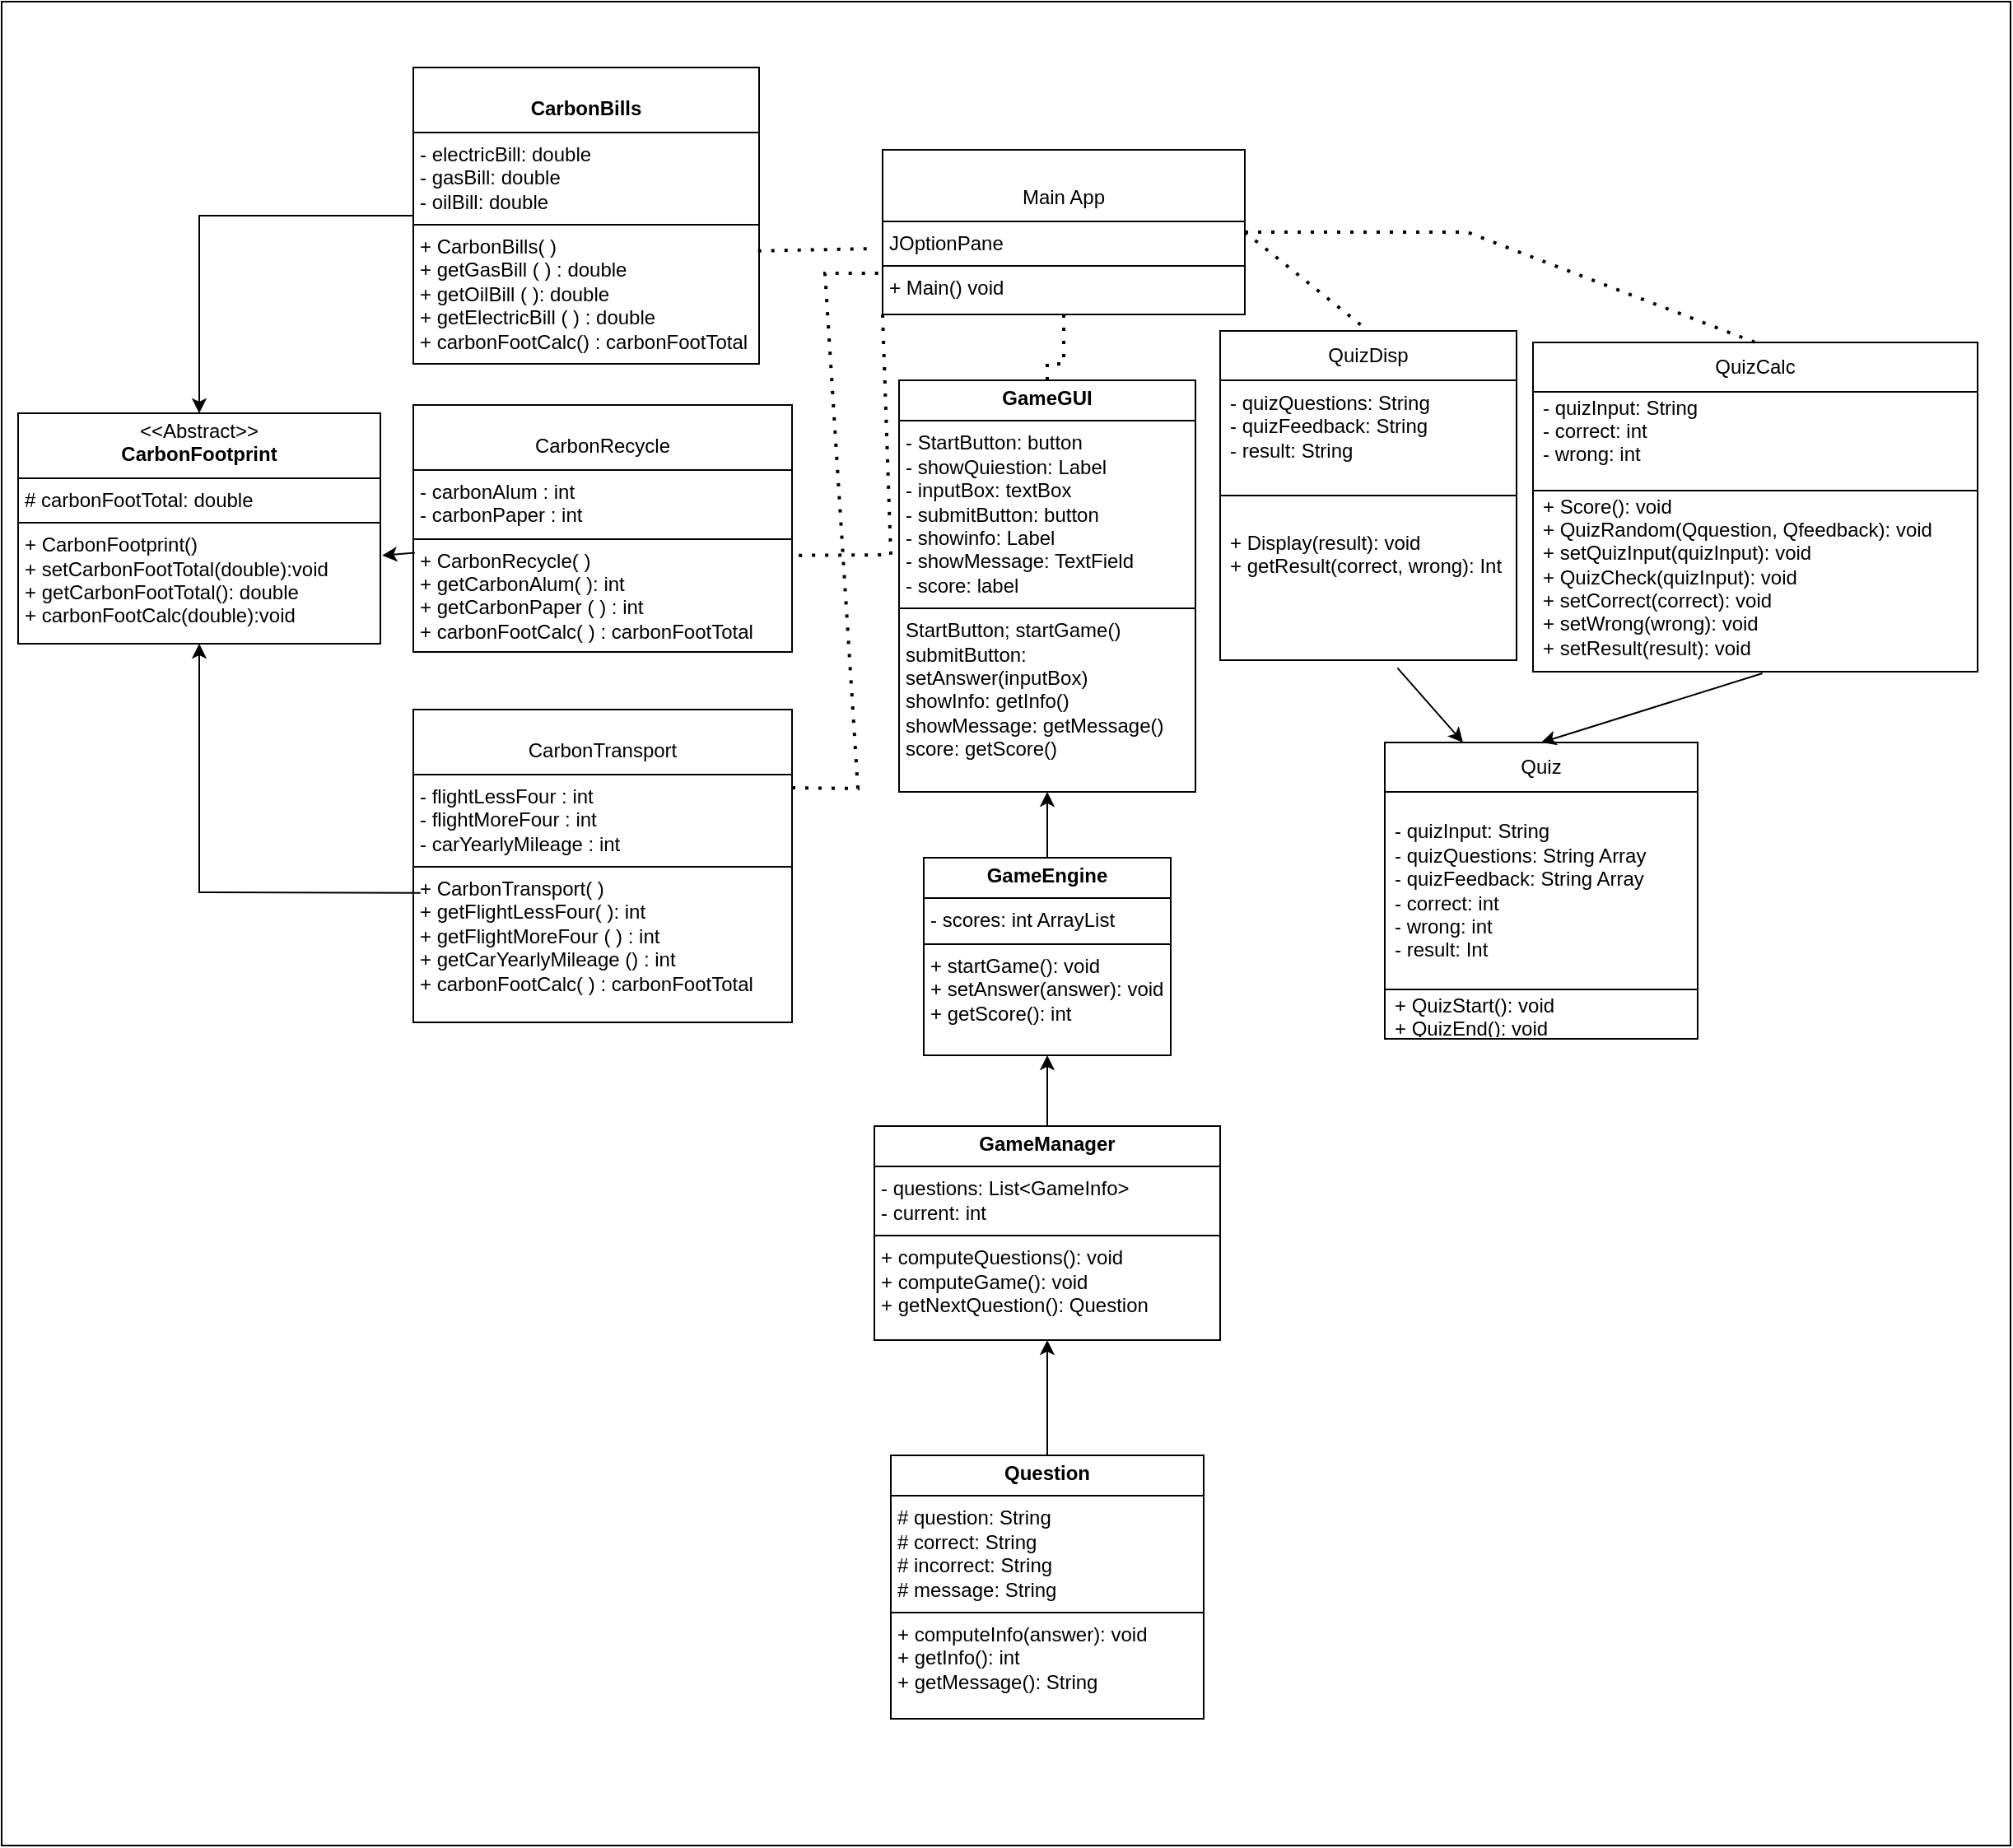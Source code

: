 <mxfile version="24.8.3">
  <diagram name="Page-1" id="mKwMsMspyi3Jhwcznm2L">
    <mxGraphModel dx="2407" dy="2249" grid="1" gridSize="10" guides="1" tooltips="1" connect="1" arrows="1" fold="1" page="1" pageScale="1" pageWidth="583" pageHeight="827" math="0" shadow="0">
      <root>
        <mxCell id="0" />
        <mxCell id="1" parent="0" />
        <mxCell id="8TMbdIRRHIcGyVjCH_df-20" value="" style="rounded=0;whiteSpace=wrap;html=1;" parent="1" vertex="1">
          <mxGeometry x="1080" y="-660" width="1220" height="1120" as="geometry" />
        </mxCell>
        <mxCell id="EtXlDy0WMmQifAjo24sU-2" value="&lt;p style=&quot;margin:0px;margin-top:4px;text-align:center;&quot;&gt;&amp;lt;&amp;lt;Abstract&amp;gt;&amp;gt;&lt;br&gt;&lt;b&gt;CarbonFootprint&lt;/b&gt;&lt;br&gt;&lt;/p&gt;&lt;hr size=&quot;1&quot; style=&quot;border-style:solid;&quot;&gt;&lt;p style=&quot;margin:0px;margin-left:4px;&quot;&gt;# carbonFootTotal: double&lt;br&gt;&lt;/p&gt;&lt;hr size=&quot;1&quot; style=&quot;border-style:solid;&quot;&gt;&lt;p style=&quot;margin:0px;margin-left:4px;&quot;&gt;+ CarbonFootprint()&lt;br&gt;+ setCarbonFootTotal(double):void&lt;/p&gt;&lt;p style=&quot;margin:0px;margin-left:4px;&quot;&gt;+ getCarbonFootTotal(): double&lt;/p&gt;&lt;p style=&quot;margin:0px;margin-left:4px;&quot;&gt;+ carbonFootCalc(double):void&lt;br&gt;&lt;/p&gt;" style="verticalAlign=top;align=left;overflow=fill;html=1;whiteSpace=wrap;" parent="1" vertex="1">
          <mxGeometry x="1090" y="-410" width="220" height="140" as="geometry" />
        </mxCell>
        <mxCell id="EtXlDy0WMmQifAjo24sU-3" value="&lt;p style=&quot;margin:0px;margin-top:4px;text-align:center;&quot;&gt;&lt;br&gt;&lt;b&gt;CarbonBills&lt;/b&gt;&lt;br&gt;&lt;/p&gt;&lt;hr size=&quot;1&quot; style=&quot;border-style:solid;&quot;&gt;&lt;p style=&quot;margin:0px;margin-left:4px;&quot;&gt;- electricBill: double&lt;/p&gt;&lt;p style=&quot;margin:0px;margin-left:4px;&quot;&gt;- gasBill: double&lt;/p&gt;&lt;p style=&quot;margin:0px;margin-left:4px;&quot;&gt;- oilBill: double&lt;br&gt;&lt;/p&gt;&lt;hr size=&quot;1&quot; style=&quot;border-style:solid;&quot;&gt;&lt;p style=&quot;margin:0px;margin-left:4px;&quot;&gt;+ CarbonBills( )&lt;br&gt;&lt;/p&gt;&lt;p style=&quot;margin:0px;margin-left:4px;&quot;&gt;+ getGasBill ( ) : double&lt;br&gt;+ getOilBill ( ): double&lt;/p&gt;&lt;p style=&quot;margin:0px;margin-left:4px;&quot;&gt;+ getElectricBill ( ) : double&lt;/p&gt;&lt;p style=&quot;margin:0px;margin-left:4px;&quot;&gt;+ carbonFootCalc() : carbonFootTotal&lt;br&gt;&lt;/p&gt;" style="verticalAlign=top;align=left;overflow=fill;html=1;whiteSpace=wrap;" parent="1" vertex="1">
          <mxGeometry x="1330" y="-620" width="210" height="180" as="geometry" />
        </mxCell>
        <mxCell id="FpWydN81HhYYlV08zpWJ-7" style="edgeStyle=orthogonalEdgeStyle;rounded=0;orthogonalLoop=1;jettySize=auto;html=1;exitX=0.5;exitY=0;exitDx=0;exitDy=0;entryX=0.5;entryY=1;entryDx=0;entryDy=0;" edge="1" parent="1" source="9AU2GGT-41QZaHfqYbBJ-1" target="FpWydN81HhYYlV08zpWJ-3">
          <mxGeometry relative="1" as="geometry" />
        </mxCell>
        <mxCell id="9AU2GGT-41QZaHfqYbBJ-1" value="&lt;p style=&quot;margin:0px;margin-top:4px;text-align:center;&quot;&gt;&lt;b&gt;GameEngine&lt;/b&gt;&lt;/p&gt;&lt;hr size=&quot;1&quot; style=&quot;border-style:solid;&quot;&gt;&lt;p style=&quot;margin:0px;margin-left:4px;&quot;&gt;- scores: int ArrayList&amp;nbsp;&lt;/p&gt;&lt;hr size=&quot;1&quot; style=&quot;border-style:solid;&quot;&gt;&lt;p style=&quot;margin:0px;margin-left:4px;&quot;&gt;+ startGame(): void&lt;br&gt;&lt;/p&gt;&lt;p style=&quot;margin:0px;margin-left:4px;&quot;&gt;+ setAnswer(answer): void&lt;/p&gt;&lt;p style=&quot;margin:0px;margin-left:4px;&quot;&gt;+ getScore(): int&lt;/p&gt;" style="verticalAlign=top;align=left;overflow=fill;html=1;whiteSpace=wrap;" parent="1" vertex="1">
          <mxGeometry x="1640" y="-140" width="150" height="120" as="geometry" />
        </mxCell>
        <mxCell id="FpWydN81HhYYlV08zpWJ-6" style="edgeStyle=orthogonalEdgeStyle;rounded=0;orthogonalLoop=1;jettySize=auto;html=1;exitX=0.5;exitY=0;exitDx=0;exitDy=0;entryX=0.5;entryY=1;entryDx=0;entryDy=0;" edge="1" parent="1" source="9AU2GGT-41QZaHfqYbBJ-2" target="9AU2GGT-41QZaHfqYbBJ-1">
          <mxGeometry relative="1" as="geometry" />
        </mxCell>
        <mxCell id="9AU2GGT-41QZaHfqYbBJ-2" value="&lt;p style=&quot;margin:0px;margin-top:4px;text-align:center;&quot;&gt;&lt;b&gt;GameManager&lt;/b&gt;&lt;/p&gt;&lt;hr size=&quot;1&quot; style=&quot;border-style:solid;&quot;&gt;&lt;p style=&quot;margin: 0px 0px 0px 4px;&quot;&gt;&lt;span style=&quot;background-color: initial;&quot;&gt;- questions: List&amp;lt;GameInfo&amp;gt;&lt;/span&gt;&lt;br&gt;&lt;/p&gt;&lt;p style=&quot;margin: 0px 0px 0px 4px;&quot;&gt;&lt;span style=&quot;background-color: initial;&quot;&gt;- current: int&lt;/span&gt;&lt;/p&gt;&lt;hr size=&quot;1&quot; style=&quot;border-style:solid;&quot;&gt;&lt;p style=&quot;margin:0px;margin-left:4px;&quot;&gt;+ computeQuestions(): void&lt;/p&gt;&lt;p style=&quot;margin:0px;margin-left:4px;&quot;&gt;+ computeGame(): void&lt;/p&gt;&lt;p style=&quot;margin:0px;margin-left:4px;&quot;&gt;+ getNextQuestion(): Question&lt;/p&gt;" style="verticalAlign=top;align=left;overflow=fill;html=1;whiteSpace=wrap;" parent="1" vertex="1">
          <mxGeometry x="1610" y="23" width="210" height="130" as="geometry" />
        </mxCell>
        <mxCell id="9AU2GGT-41QZaHfqYbBJ-4" style="edgeStyle=orthogonalEdgeStyle;rounded=0;orthogonalLoop=1;jettySize=auto;html=1;exitX=0.5;exitY=1;exitDx=0;exitDy=0;" parent="1" source="9AU2GGT-41QZaHfqYbBJ-2" target="9AU2GGT-41QZaHfqYbBJ-2" edge="1">
          <mxGeometry relative="1" as="geometry" />
        </mxCell>
        <mxCell id="FpWydN81HhYYlV08zpWJ-5" style="edgeStyle=orthogonalEdgeStyle;rounded=0;orthogonalLoop=1;jettySize=auto;html=1;exitX=0.5;exitY=0;exitDx=0;exitDy=0;entryX=0.5;entryY=1;entryDx=0;entryDy=0;" edge="1" parent="1" source="9AU2GGT-41QZaHfqYbBJ-5" target="9AU2GGT-41QZaHfqYbBJ-2">
          <mxGeometry relative="1" as="geometry" />
        </mxCell>
        <mxCell id="9AU2GGT-41QZaHfqYbBJ-5" value="&lt;p style=&quot;margin:0px;margin-top:4px;text-align:center;&quot;&gt;&lt;b&gt;Question&lt;/b&gt;&lt;/p&gt;&lt;hr size=&quot;1&quot; style=&quot;border-style:solid;&quot;&gt;&lt;p style=&quot;margin:0px;margin-left:4px;&quot;&gt;&lt;span style=&quot;background-color: initial;&quot;&gt;# question: String&amp;nbsp;&lt;/span&gt;&lt;br&gt;&lt;/p&gt;&lt;p style=&quot;margin:0px;margin-left:4px;&quot;&gt;# correct: String&amp;nbsp;&lt;/p&gt;&lt;p style=&quot;margin:0px;margin-left:4px;&quot;&gt;# incorrect: String&lt;/p&gt;&lt;p style=&quot;margin:0px;margin-left:4px;&quot;&gt;# message: String&lt;/p&gt;&lt;hr size=&quot;1&quot; style=&quot;border-style:solid;&quot;&gt;&lt;p style=&quot;margin:0px;margin-left:4px;&quot;&gt;&lt;span style=&quot;background-color: initial;&quot;&gt;+ computeInfo(answer): void&lt;/span&gt;&lt;/p&gt;&lt;p style=&quot;margin:0px;margin-left:4px;&quot;&gt;+ getInfo(): int&lt;/p&gt;&lt;p style=&quot;margin:0px;margin-left:4px;&quot;&gt;+ getMessage(): String&lt;/p&gt;" style="verticalAlign=top;align=left;overflow=fill;html=1;whiteSpace=wrap;" parent="1" vertex="1">
          <mxGeometry x="1620" y="223" width="190" height="160" as="geometry" />
        </mxCell>
        <mxCell id="UxWd18fx8wCpjhFANsoG-3" value="Quiz" style="swimlane;fontStyle=0;childLayout=stackLayout;horizontal=1;startSize=30;horizontalStack=0;resizeParent=1;resizeParentMax=0;resizeLast=0;collapsible=1;marginBottom=0;whiteSpace=wrap;html=1;" parent="1" vertex="1">
          <mxGeometry x="1920" y="-210" width="190" height="180" as="geometry" />
        </mxCell>
        <mxCell id="UxWd18fx8wCpjhFANsoG-4" value="&lt;div&gt;- quizInput: String&lt;br&gt;&lt;/div&gt;&lt;div&gt;- quizQuestions: String Array&lt;br&gt;&lt;/div&gt;&lt;div&gt;- quizFeedback: String Array&lt;br&gt;&lt;/div&gt;&lt;div&gt;- correct: int&lt;/div&gt;&lt;div&gt;- wrong: int&lt;/div&gt;&lt;div&gt;- result: Int&lt;br&gt;&lt;/div&gt;" style="text;strokeColor=none;fillColor=none;align=left;verticalAlign=middle;spacingLeft=4;spacingRight=4;overflow=hidden;points=[[0,0.5],[1,0.5]];portConstraint=eastwest;rotatable=0;whiteSpace=wrap;html=1;" parent="UxWd18fx8wCpjhFANsoG-3" vertex="1">
          <mxGeometry y="30" width="190" height="120" as="geometry" />
        </mxCell>
        <mxCell id="UxWd18fx8wCpjhFANsoG-5" value="&lt;div&gt;+ QuizStart(): void&lt;/div&gt;&lt;div&gt;+ QuizEnd(): void&lt;br&gt;&lt;/div&gt;" style="text;strokeColor=default;fillColor=default;align=left;verticalAlign=middle;spacingLeft=4;spacingRight=4;overflow=hidden;points=[[0,0.5],[1,0.5]];portConstraint=eastwest;rotatable=0;whiteSpace=wrap;html=1;" parent="UxWd18fx8wCpjhFANsoG-3" vertex="1">
          <mxGeometry y="150" width="190" height="30" as="geometry" />
        </mxCell>
        <mxCell id="UxWd18fx8wCpjhFANsoG-6" value="QuizCalc" style="swimlane;fontStyle=0;childLayout=stackLayout;horizontal=1;startSize=30;horizontalStack=0;resizeParent=1;resizeParentMax=0;resizeLast=0;collapsible=1;marginBottom=0;whiteSpace=wrap;html=1;" parent="1" vertex="1">
          <mxGeometry x="2010" y="-453" width="270" height="200" as="geometry" />
        </mxCell>
        <mxCell id="UxWd18fx8wCpjhFANsoG-7" value="&lt;div&gt;- quizInput: String&lt;/div&gt;&lt;div&gt;- correct: int&lt;/div&gt;&lt;div&gt;- wrong: int&lt;br&gt;&lt;/div&gt;&lt;div&gt;&lt;br&gt;&lt;/div&gt;" style="text;strokeColor=default;fillColor=none;align=left;verticalAlign=middle;spacingLeft=4;spacingRight=4;overflow=hidden;points=[[0,0.5],[1,0.5]];portConstraint=eastwest;rotatable=0;whiteSpace=wrap;html=1;" parent="UxWd18fx8wCpjhFANsoG-6" vertex="1">
          <mxGeometry y="30" width="270" height="60" as="geometry" />
        </mxCell>
        <mxCell id="UxWd18fx8wCpjhFANsoG-8" value="&lt;div&gt;+ Score(): void&lt;br&gt;&lt;/div&gt;&lt;div&gt;+ QuizRandom(Qquestion, Qfeedback): void&lt;br&gt;&lt;/div&gt;&lt;div&gt;+ setQuizInput(quizInput): void&lt;br&gt;&lt;/div&gt;&lt;div&gt;+ QuizCheck(quizInput): void&lt;br&gt;&lt;/div&gt;&lt;div&gt;+ setCorrect(correct): void&lt;br&gt;&lt;/div&gt;&lt;div&gt;+ setWrong(wrong): void&lt;br&gt;&lt;/div&gt;&lt;div&gt;+ setResult(result): void&lt;br&gt;&lt;/div&gt;&lt;div&gt;&lt;br&gt;&lt;/div&gt;" style="text;strokeColor=none;fillColor=none;align=left;verticalAlign=middle;spacingLeft=4;spacingRight=4;overflow=hidden;points=[[0,0.5],[1,0.5]];portConstraint=eastwest;rotatable=0;whiteSpace=wrap;html=1;" parent="UxWd18fx8wCpjhFANsoG-6" vertex="1">
          <mxGeometry y="90" width="270" height="110" as="geometry" />
        </mxCell>
        <mxCell id="UxWd18fx8wCpjhFANsoG-9" value="QuizDisp" style="swimlane;fontStyle=0;childLayout=stackLayout;horizontal=1;startSize=30;horizontalStack=0;resizeParent=1;resizeParentMax=0;resizeLast=0;collapsible=1;marginBottom=0;whiteSpace=wrap;html=1;" parent="1" vertex="1">
          <mxGeometry x="1820" y="-460" width="180" height="200" as="geometry" />
        </mxCell>
        <mxCell id="UxWd18fx8wCpjhFANsoG-10" value="&lt;div&gt;- quizQuestions: String&lt;/div&gt;&lt;div&gt;- quizFeedback: String&lt;br&gt;&lt;/div&gt;&lt;div&gt;- result: String&lt;/div&gt;&lt;div&gt;&lt;br&gt;&lt;/div&gt;" style="text;strokeColor=default;fillColor=none;align=left;verticalAlign=middle;spacingLeft=4;spacingRight=4;overflow=hidden;points=[[0,0.5],[1,0.5]];portConstraint=eastwest;rotatable=0;whiteSpace=wrap;html=1;" parent="UxWd18fx8wCpjhFANsoG-9" vertex="1">
          <mxGeometry y="30" width="180" height="70" as="geometry" />
        </mxCell>
        <mxCell id="UxWd18fx8wCpjhFANsoG-11" value="&lt;div&gt;+ Display(result): void&lt;br&gt;&lt;/div&gt;&lt;div&gt;+ getResult(correct, wrong): Int&lt;br&gt;&lt;/div&gt;&lt;div&gt;&lt;br&gt;&lt;/div&gt;&lt;div&gt;&lt;br&gt;&lt;/div&gt;" style="text;strokeColor=none;fillColor=none;align=left;verticalAlign=middle;spacingLeft=4;spacingRight=4;overflow=hidden;points=[[0,0.5],[1,0.5]];portConstraint=eastwest;rotatable=0;whiteSpace=wrap;html=1;" parent="UxWd18fx8wCpjhFANsoG-9" vertex="1">
          <mxGeometry y="100" width="180" height="100" as="geometry" />
        </mxCell>
        <mxCell id="4pY2oWAKAxqv6gLCTRFN-3" value="&lt;p style=&quot;margin:0px;margin-top:4px;text-align:center;&quot;&gt;&lt;br&gt;CarbonTransport&lt;br&gt;&lt;/p&gt;&lt;hr size=&quot;1&quot; style=&quot;border-style:solid;&quot;&gt;&lt;p style=&quot;margin:0px;margin-left:4px;&quot;&gt;- flightLessFour : int&lt;br&gt;- flightMoreFour : int&lt;/p&gt;&lt;p style=&quot;margin:0px;margin-left:4px;&quot;&gt;- carYearlyMileage : int&lt;br&gt;&lt;/p&gt;&lt;hr size=&quot;1&quot; style=&quot;border-style:solid;&quot;&gt;&lt;p style=&quot;margin:0px;margin-left:4px;&quot;&gt;+ CarbonTransport( )&lt;/p&gt;&lt;p style=&quot;margin:0px;margin-left:4px;&quot;&gt;+ getFlightLessFour( ): int&lt;/p&gt;&lt;p style=&quot;margin:0px;margin-left:4px;&quot;&gt;+ getFlightMoreFour ( ) : int&lt;/p&gt;&lt;p style=&quot;margin:0px;margin-left:4px;&quot;&gt;+ getCarYearlyMileage () : int&lt;br&gt;&lt;/p&gt;&lt;p style=&quot;margin:0px;margin-left:4px;&quot;&gt;+ carbonFootCalc( ) : carbonFootTotal&lt;br&gt;&lt;/p&gt;&lt;p style=&quot;margin:0px;margin-left:4px;&quot;&gt;&lt;br&gt;&lt;/p&gt;" style="verticalAlign=top;align=left;overflow=fill;html=1;whiteSpace=wrap;" parent="1" vertex="1">
          <mxGeometry x="1330" y="-230" width="230" height="190" as="geometry" />
        </mxCell>
        <mxCell id="8TMbdIRRHIcGyVjCH_df-10" value="&lt;p style=&quot;margin:0px;margin-top:4px;text-align:center;&quot;&gt;&lt;br&gt;&lt;/p&gt;&lt;p style=&quot;margin:0px;margin-top:4px;text-align:center;&quot;&gt;Main App&lt;/p&gt;&lt;hr size=&quot;1&quot; style=&quot;border-style:solid;&quot;&gt;&lt;p style=&quot;margin:0px;margin-left:4px;&quot;&gt;JOptionPane&lt;/p&gt;&lt;hr size=&quot;1&quot; style=&quot;border-style:solid;&quot;&gt;&lt;p style=&quot;margin:0px;margin-left:4px;&quot;&gt;+ Main() void&lt;/p&gt;" style="verticalAlign=top;align=left;overflow=fill;html=1;whiteSpace=wrap;" parent="1" vertex="1">
          <mxGeometry x="1615" y="-570" width="220" height="100" as="geometry" />
        </mxCell>
        <mxCell id="EtXlDy0WMmQifAjo24sU-4" value="&lt;p style=&quot;margin:0px;margin-top:4px;text-align:center;&quot;&gt;&lt;br&gt;CarbonRecycle&lt;br&gt;&lt;/p&gt;&lt;hr size=&quot;1&quot; style=&quot;border-style:solid;&quot;&gt;&lt;p style=&quot;margin:0px;margin-left:4px;&quot;&gt;- carbonAlum : int&lt;br&gt;- carbonPaper : int&lt;br&gt;&lt;/p&gt;&lt;hr size=&quot;1&quot; style=&quot;border-style:solid;&quot;&gt;&lt;p style=&quot;margin:0px;margin-left:4px;&quot;&gt;+ CarbonRecycle( )&lt;/p&gt;&lt;p style=&quot;margin:0px;margin-left:4px;&quot;&gt;+ getCarbonAlum( ): int&lt;/p&gt;&lt;p style=&quot;margin:0px;margin-left:4px;&quot;&gt;+ getCarbonPaper ( ) : int&lt;/p&gt;&lt;p style=&quot;margin:0px;margin-left:4px;&quot;&gt;+ carbonFootCalc( ) : carbonFootTotal&lt;br&gt;&lt;/p&gt;&lt;p style=&quot;margin:0px;margin-left:4px;&quot;&gt;&lt;br&gt;&lt;/p&gt;" style="verticalAlign=top;align=left;overflow=fill;html=1;whiteSpace=wrap;" parent="1" vertex="1">
          <mxGeometry x="1330" y="-415" width="230" height="150" as="geometry" />
        </mxCell>
        <mxCell id="0BOFeWthhAnSdHGq3Fa1-2" value="" style="endArrow=none;dashed=1;html=1;dashPattern=1 3;strokeWidth=2;rounded=0;entryX=0.5;entryY=1;entryDx=0;entryDy=0;exitX=0.5;exitY=0;exitDx=0;exitDy=0;edgeStyle=orthogonalEdgeStyle;" parent="1" source="FpWydN81HhYYlV08zpWJ-3" target="8TMbdIRRHIcGyVjCH_df-10" edge="1">
          <mxGeometry width="50" height="50" relative="1" as="geometry">
            <mxPoint x="2106" y="-275.02" as="sourcePoint" />
            <mxPoint x="1600" y="-464.02" as="targetPoint" />
            <Array as="points">
              <mxPoint x="1725" y="-440" />
            </Array>
          </mxGeometry>
        </mxCell>
        <mxCell id="xnBfVC4MFtjUU1g4x95e-11" value="" style="endArrow=classic;html=1;rounded=0;entryX=0.25;entryY=0;entryDx=0;entryDy=0;exitX=0.598;exitY=1.047;exitDx=0;exitDy=0;exitPerimeter=0;" parent="1" source="UxWd18fx8wCpjhFANsoG-11" target="UxWd18fx8wCpjhFANsoG-3" edge="1">
          <mxGeometry width="50" height="50" relative="1" as="geometry">
            <mxPoint x="1980" y="-230" as="sourcePoint" />
            <mxPoint x="2050" y="-240" as="targetPoint" />
          </mxGeometry>
        </mxCell>
        <mxCell id="xnBfVC4MFtjUU1g4x95e-15" value="" style="endArrow=none;dashed=1;html=1;dashPattern=1 3;strokeWidth=2;rounded=0;exitX=1;exitY=0.5;exitDx=0;exitDy=0;entryX=0.5;entryY=0;entryDx=0;entryDy=0;" parent="1" source="8TMbdIRRHIcGyVjCH_df-10" target="UxWd18fx8wCpjhFANsoG-6" edge="1">
          <mxGeometry width="50" height="50" relative="1" as="geometry">
            <mxPoint x="2010" y="-410" as="sourcePoint" />
            <mxPoint x="2060" y="-460" as="targetPoint" />
            <Array as="points">
              <mxPoint x="1970" y="-520" />
            </Array>
          </mxGeometry>
        </mxCell>
        <mxCell id="SHberxIKUdd_D1L5ReL7-4" value="" style="endArrow=classic;html=1;rounded=0;entryX=0.5;entryY=0;entryDx=0;entryDy=0;exitX=0.516;exitY=1.009;exitDx=0;exitDy=0;exitPerimeter=0;" parent="1" source="UxWd18fx8wCpjhFANsoG-8" target="UxWd18fx8wCpjhFANsoG-3" edge="1">
          <mxGeometry width="50" height="50" relative="1" as="geometry">
            <mxPoint x="2120" y="-340" as="sourcePoint" />
            <mxPoint x="2170" y="-390" as="targetPoint" />
            <Array as="points" />
          </mxGeometry>
        </mxCell>
        <mxCell id="SHberxIKUdd_D1L5ReL7-6" value="" style="endArrow=classic;html=1;rounded=0;exitX=0;exitY=0.5;exitDx=0;exitDy=0;entryX=0.5;entryY=0;entryDx=0;entryDy=0;" parent="1" source="EtXlDy0WMmQifAjo24sU-3" target="EtXlDy0WMmQifAjo24sU-2" edge="1">
          <mxGeometry width="50" height="50" relative="1" as="geometry">
            <mxPoint x="1210" y="-460" as="sourcePoint" />
            <mxPoint x="1260" y="-510" as="targetPoint" />
            <Array as="points">
              <mxPoint x="1200" y="-530" />
            </Array>
          </mxGeometry>
        </mxCell>
        <mxCell id="SHberxIKUdd_D1L5ReL7-8" value="" style="endArrow=classic;html=1;rounded=0;exitX=0.004;exitY=0.598;exitDx=0;exitDy=0;exitPerimeter=0;entryX=1.005;entryY=0.617;entryDx=0;entryDy=0;entryPerimeter=0;" parent="1" source="EtXlDy0WMmQifAjo24sU-4" target="EtXlDy0WMmQifAjo24sU-2" edge="1">
          <mxGeometry width="50" height="50" relative="1" as="geometry">
            <mxPoint x="1230" y="-140" as="sourcePoint" />
            <mxPoint x="1280" y="-190" as="targetPoint" />
          </mxGeometry>
        </mxCell>
        <mxCell id="SHberxIKUdd_D1L5ReL7-10" value="" style="endArrow=classic;html=1;rounded=0;entryX=0.5;entryY=1;entryDx=0;entryDy=0;exitX=0.019;exitY=0.586;exitDx=0;exitDy=0;exitPerimeter=0;" parent="1" source="4pY2oWAKAxqv6gLCTRFN-3" target="EtXlDy0WMmQifAjo24sU-2" edge="1">
          <mxGeometry width="50" height="50" relative="1" as="geometry">
            <mxPoint x="1260" y="-90" as="sourcePoint" />
            <mxPoint x="1310" y="-140" as="targetPoint" />
            <Array as="points">
              <mxPoint x="1200" y="-119" />
            </Array>
          </mxGeometry>
        </mxCell>
        <mxCell id="SHberxIKUdd_D1L5ReL7-11" value="" style="endArrow=none;dashed=1;html=1;dashPattern=1 3;strokeWidth=2;rounded=0;entryX=1.004;entryY=0.609;entryDx=0;entryDy=0;entryPerimeter=0;exitX=0;exitY=1;exitDx=0;exitDy=0;" parent="1" source="8TMbdIRRHIcGyVjCH_df-10" target="EtXlDy0WMmQifAjo24sU-4" edge="1">
          <mxGeometry width="50" height="50" relative="1" as="geometry">
            <mxPoint x="1570" y="-130" as="sourcePoint" />
            <mxPoint x="1620" y="-180" as="targetPoint" />
            <Array as="points">
              <mxPoint x="1620" y="-324" />
            </Array>
          </mxGeometry>
        </mxCell>
        <mxCell id="SHberxIKUdd_D1L5ReL7-13" value="" style="endArrow=none;dashed=1;html=1;dashPattern=1 3;strokeWidth=2;rounded=0;exitX=0.997;exitY=0.619;exitDx=0;exitDy=0;exitPerimeter=0;" parent="1" source="EtXlDy0WMmQifAjo24sU-3" edge="1">
          <mxGeometry width="50" height="50" relative="1" as="geometry">
            <mxPoint x="1580" y="-460" as="sourcePoint" />
            <mxPoint x="1610" y="-510" as="targetPoint" />
          </mxGeometry>
        </mxCell>
        <mxCell id="SHberxIKUdd_D1L5ReL7-16" value="" style="endArrow=none;dashed=1;html=1;dashPattern=1 3;strokeWidth=2;rounded=0;entryX=0;entryY=0.75;entryDx=0;entryDy=0;exitX=1;exitY=0.25;exitDx=0;exitDy=0;" parent="1" source="4pY2oWAKAxqv6gLCTRFN-3" target="8TMbdIRRHIcGyVjCH_df-10" edge="1">
          <mxGeometry width="50" height="50" relative="1" as="geometry">
            <mxPoint x="1570" y="-130" as="sourcePoint" />
            <mxPoint x="1620" y="-180" as="targetPoint" />
            <Array as="points">
              <mxPoint x="1600" y="-182" />
              <mxPoint x="1580" y="-495" />
            </Array>
          </mxGeometry>
        </mxCell>
        <mxCell id="SHberxIKUdd_D1L5ReL7-21" value="" style="endArrow=none;dashed=1;html=1;dashPattern=1 3;strokeWidth=2;rounded=0;exitX=1;exitY=0.5;exitDx=0;exitDy=0;entryX=0.5;entryY=0;entryDx=0;entryDy=0;" parent="1" source="8TMbdIRRHIcGyVjCH_df-10" target="UxWd18fx8wCpjhFANsoG-9" edge="1">
          <mxGeometry width="50" height="50" relative="1" as="geometry">
            <mxPoint x="1880" y="-530" as="sourcePoint" />
            <mxPoint x="1930" y="-580" as="targetPoint" />
          </mxGeometry>
        </mxCell>
        <mxCell id="FpWydN81HhYYlV08zpWJ-3" value="&lt;p style=&quot;margin:0px;margin-top:4px;text-align:center;&quot;&gt;&lt;b&gt;GameGUI&lt;/b&gt;&lt;/p&gt;&lt;hr size=&quot;1&quot; style=&quot;border-style:solid;&quot;&gt;&lt;p style=&quot;margin:0px;margin-left:4px;&quot;&gt;&lt;span style=&quot;background-color: initial;&quot;&gt;- StartButton: button&lt;/span&gt;&lt;/p&gt;&lt;p style=&quot;margin:0px;margin-left:4px;&quot;&gt;&lt;span style=&quot;background-color: initial;&quot;&gt;- showQuiestion: Label&lt;/span&gt;&lt;/p&gt;&lt;p style=&quot;margin:0px;margin-left:4px;&quot;&gt;&lt;span style=&quot;background-color: initial;&quot;&gt;- inputBox: textBox&lt;/span&gt;&lt;/p&gt;&lt;p style=&quot;margin:0px;margin-left:4px;&quot;&gt;&lt;span style=&quot;background-color: initial;&quot;&gt;- submitButton: button&lt;/span&gt;&lt;/p&gt;&lt;p style=&quot;margin:0px;margin-left:4px;&quot;&gt;- showinfo: Label&lt;span style=&quot;background-color: initial;&quot;&gt;&lt;/span&gt;&lt;/p&gt;&lt;p style=&quot;margin:0px;margin-left:4px;&quot;&gt;&lt;span style=&quot;background-color: initial;&quot;&gt;- showMessage: TextField&lt;/span&gt;&lt;/p&gt;&lt;p style=&quot;margin:0px;margin-left:4px;&quot;&gt;&lt;span style=&quot;background-color: initial;&quot;&gt;- score: label&lt;/span&gt;&lt;/p&gt;&lt;hr size=&quot;1&quot; style=&quot;border-style:solid;&quot;&gt;&lt;p style=&quot;margin:0px;margin-left:4px;&quot;&gt;StartButton; startGame()&lt;/p&gt;&lt;p style=&quot;margin:0px;margin-left:4px;&quot;&gt;submitButton: setAnswer(inputBox)&lt;/p&gt;&lt;p style=&quot;margin:0px;margin-left:4px;&quot;&gt;showInfo: getInfo()&lt;/p&gt;&lt;p style=&quot;margin:0px;margin-left:4px;&quot;&gt;showMessage: getMessage()&lt;/p&gt;&lt;p style=&quot;margin:0px;margin-left:4px;&quot;&gt;score: getScore()&lt;/p&gt;" style="verticalAlign=top;align=left;overflow=fill;html=1;whiteSpace=wrap;" vertex="1" parent="1">
          <mxGeometry x="1625" y="-430" width="180" height="250" as="geometry" />
        </mxCell>
      </root>
    </mxGraphModel>
  </diagram>
</mxfile>
